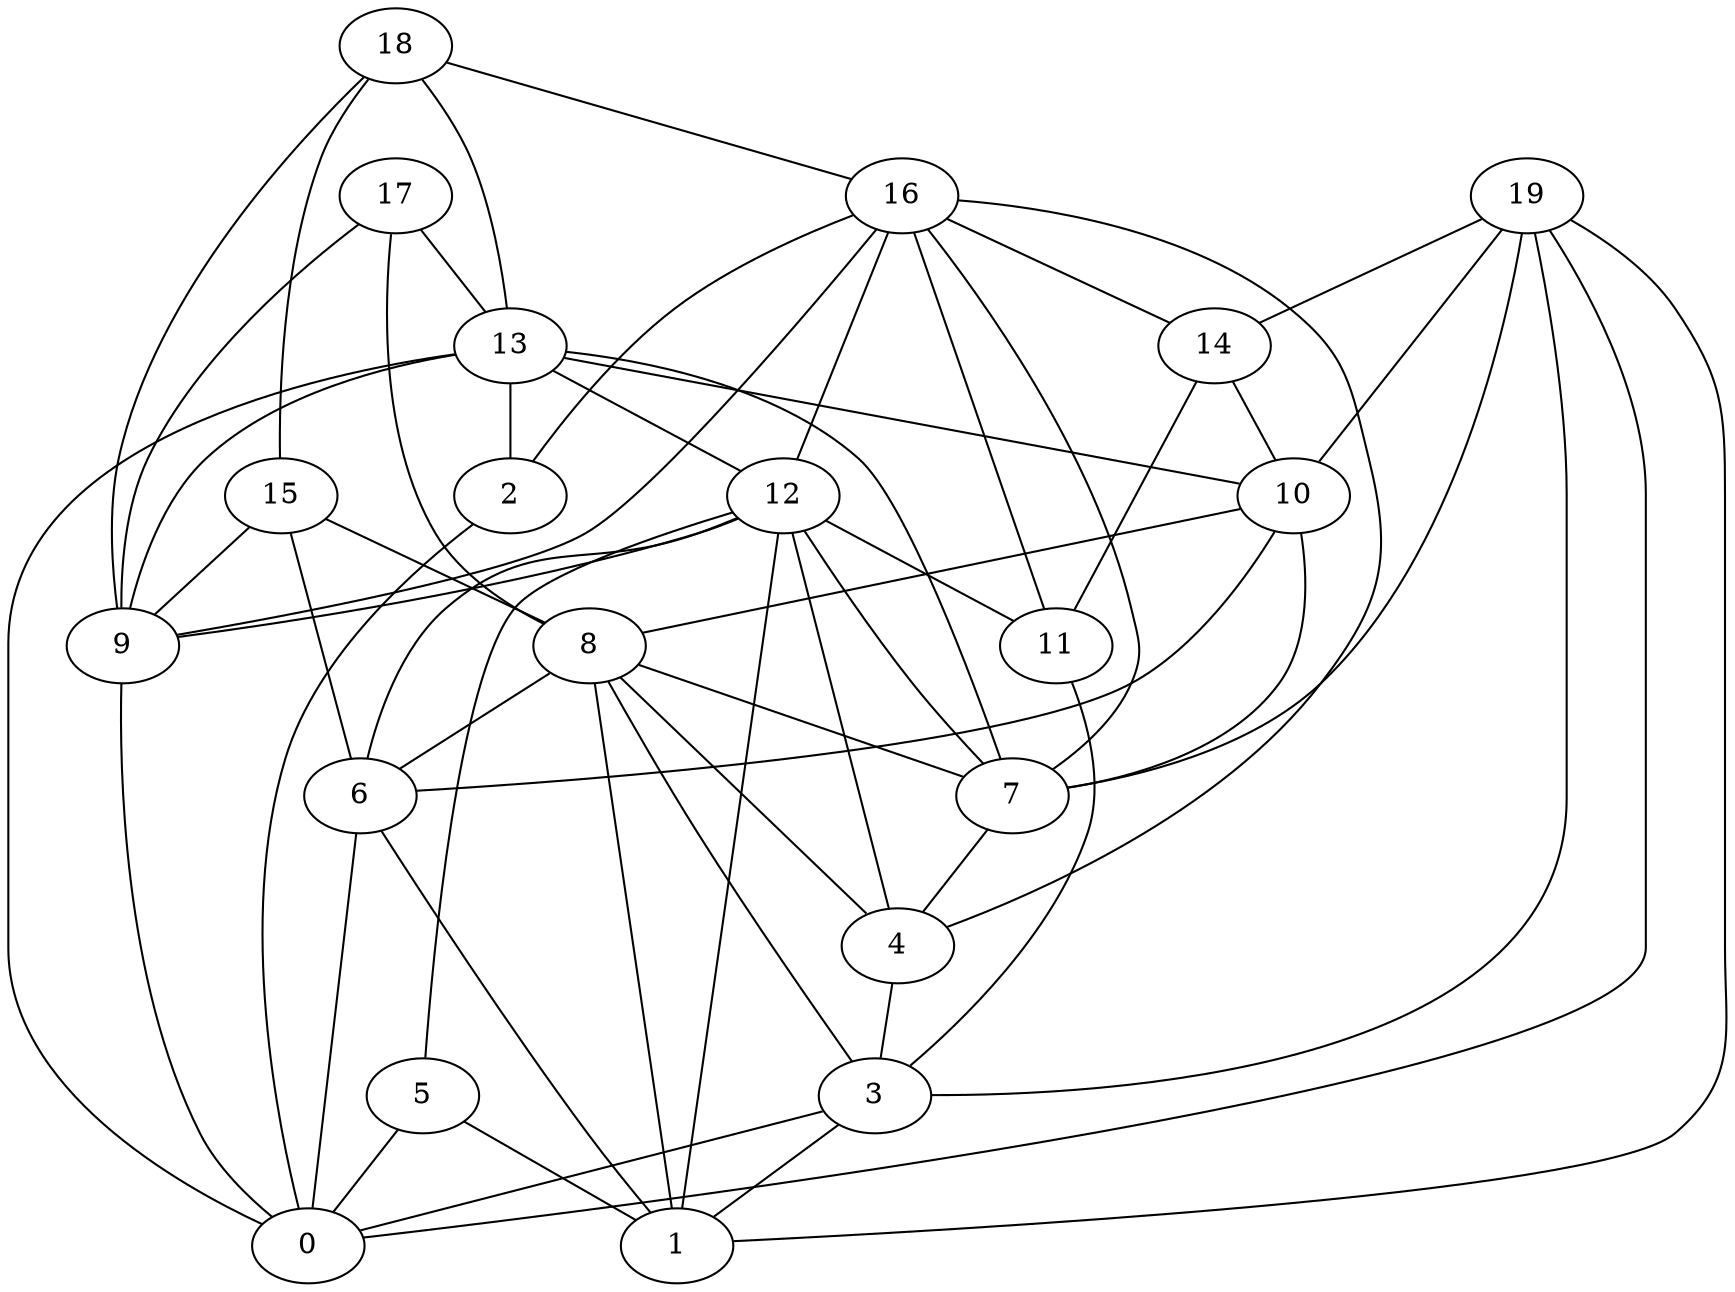 digraph G {

subgraph G1 {
2 -> 0 [dir = none]
14 -> 10 [dir = none]
14 -> 11 [dir = none]
6 -> 1 [dir = none]
6 -> 0 [dir = none]
11 -> 3 [dir = none]
17 -> 9 [dir = none]
17 -> 13 [dir = none]
17 -> 8 [dir = none]
13 -> 10 [dir = none]
13 -> 9 [dir = none]
13 -> 2 [dir = none]
13 -> 12 [dir = none]
13 -> 0 [dir = none]
13 -> 7 [dir = none]
19 -> 0 [dir = none]
19 -> 7 [dir = none]
19 -> 10 [dir = none]
19 -> 14 [dir = none]
19 -> 1 [dir = none]
19 -> 3 [dir = none]
3 -> 1 [dir = none]
3 -> 0 [dir = none]
16 -> 4 [dir = none]
16 -> 11 [dir = none]
16 -> 7 [dir = none]
16 -> 9 [dir = none]
16 -> 12 [dir = none]
16 -> 14 [dir = none]
16 -> 2 [dir = none]
10 -> 6 [dir = none]
10 -> 8 [dir = none]
10 -> 7 [dir = none]
18 -> 13 [dir = none]
18 -> 16 [dir = none]
18 -> 15 [dir = none]
18 -> 9 [dir = none]
5 -> 0 [dir = none]
5 -> 1 [dir = none]
9 -> 0 [dir = none]
15 -> 9 [dir = none]
15 -> 8 [dir = none]
15 -> 6 [dir = none]
4 -> 3 [dir = none]
8 -> 7 [dir = none]
8 -> 6 [dir = none]
8 -> 1 [dir = none]
8 -> 4 [dir = none]
8 -> 3 [dir = none]
12 -> 11 [dir = none]
12 -> 6 [dir = none]
12 -> 9 [dir = none]
12 -> 1 [dir = none]
12 -> 4 [dir = none]
12 -> 7 [dir = none]
12 -> 5 [dir = none]
7 -> 4 [dir = none]
}

}

